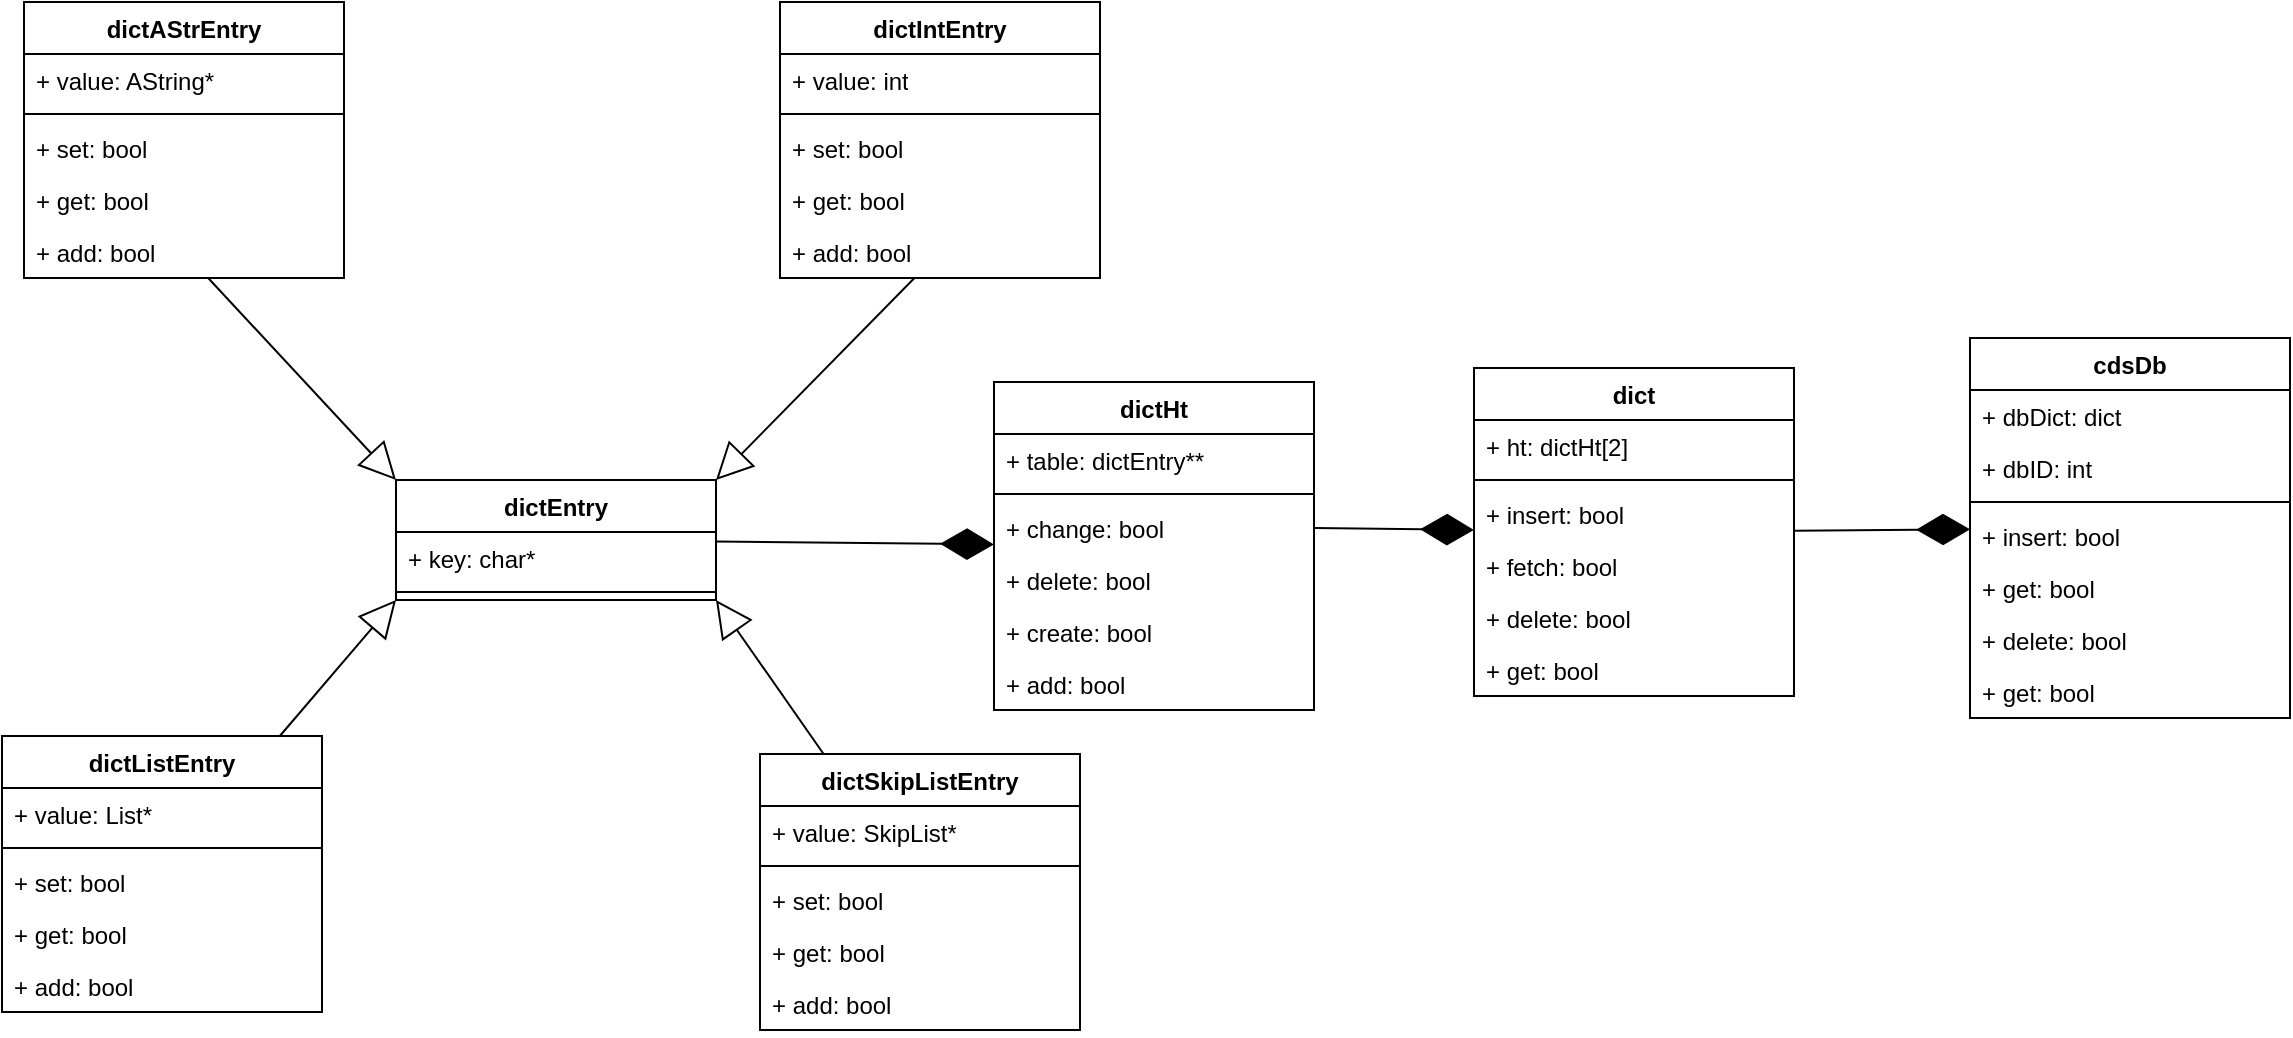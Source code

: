 <mxfile version="21.2.9" type="github">
  <diagram id="C5RBs43oDa-KdzZeNtuy" name="Page-1">
    <mxGraphModel dx="1140" dy="734" grid="0" gridSize="10" guides="1" tooltips="1" connect="1" arrows="1" fold="1" page="0" pageScale="1" pageWidth="827" pageHeight="1169" math="0" shadow="0">
      <root>
        <mxCell id="WIyWlLk6GJQsqaUBKTNV-0" />
        <mxCell id="WIyWlLk6GJQsqaUBKTNV-1" parent="WIyWlLk6GJQsqaUBKTNV-0" />
        <mxCell id="ylLFcZPBqMbPV-WnUnhJ-1" value="dictEntry" style="swimlane;fontStyle=1;align=center;verticalAlign=top;childLayout=stackLayout;horizontal=1;startSize=26;horizontalStack=0;resizeParent=1;resizeParentMax=0;resizeLast=0;collapsible=1;marginBottom=0;whiteSpace=wrap;html=1;" vertex="1" parent="WIyWlLk6GJQsqaUBKTNV-1">
          <mxGeometry x="290" y="360" width="160" height="60" as="geometry" />
        </mxCell>
        <mxCell id="ylLFcZPBqMbPV-WnUnhJ-2" value="+ key: char*" style="text;strokeColor=none;fillColor=none;align=left;verticalAlign=top;spacingLeft=4;spacingRight=4;overflow=hidden;rotatable=0;points=[[0,0.5],[1,0.5]];portConstraint=eastwest;whiteSpace=wrap;html=1;" vertex="1" parent="ylLFcZPBqMbPV-WnUnhJ-1">
          <mxGeometry y="26" width="160" height="26" as="geometry" />
        </mxCell>
        <mxCell id="ylLFcZPBqMbPV-WnUnhJ-3" value="" style="line;strokeWidth=1;fillColor=none;align=left;verticalAlign=middle;spacingTop=-1;spacingLeft=3;spacingRight=3;rotatable=0;labelPosition=right;points=[];portConstraint=eastwest;strokeColor=inherit;" vertex="1" parent="ylLFcZPBqMbPV-WnUnhJ-1">
          <mxGeometry y="52" width="160" height="8" as="geometry" />
        </mxCell>
        <mxCell id="ylLFcZPBqMbPV-WnUnhJ-4" value="dictAStrEntry" style="swimlane;fontStyle=1;align=center;verticalAlign=top;childLayout=stackLayout;horizontal=1;startSize=26;horizontalStack=0;resizeParent=1;resizeParentMax=0;resizeLast=0;collapsible=1;marginBottom=0;whiteSpace=wrap;html=1;" vertex="1" parent="WIyWlLk6GJQsqaUBKTNV-1">
          <mxGeometry x="104" y="121" width="160" height="138" as="geometry" />
        </mxCell>
        <mxCell id="ylLFcZPBqMbPV-WnUnhJ-5" value="+ value: AString*" style="text;strokeColor=none;fillColor=none;align=left;verticalAlign=top;spacingLeft=4;spacingRight=4;overflow=hidden;rotatable=0;points=[[0,0.5],[1,0.5]];portConstraint=eastwest;whiteSpace=wrap;html=1;" vertex="1" parent="ylLFcZPBqMbPV-WnUnhJ-4">
          <mxGeometry y="26" width="160" height="26" as="geometry" />
        </mxCell>
        <mxCell id="ylLFcZPBqMbPV-WnUnhJ-6" value="" style="line;strokeWidth=1;fillColor=none;align=left;verticalAlign=middle;spacingTop=-1;spacingLeft=3;spacingRight=3;rotatable=0;labelPosition=right;points=[];portConstraint=eastwest;strokeColor=inherit;" vertex="1" parent="ylLFcZPBqMbPV-WnUnhJ-4">
          <mxGeometry y="52" width="160" height="8" as="geometry" />
        </mxCell>
        <mxCell id="ylLFcZPBqMbPV-WnUnhJ-7" value="+ set: bool" style="text;strokeColor=none;fillColor=none;align=left;verticalAlign=top;spacingLeft=4;spacingRight=4;overflow=hidden;rotatable=0;points=[[0,0.5],[1,0.5]];portConstraint=eastwest;whiteSpace=wrap;html=1;" vertex="1" parent="ylLFcZPBqMbPV-WnUnhJ-4">
          <mxGeometry y="60" width="160" height="26" as="geometry" />
        </mxCell>
        <mxCell id="ylLFcZPBqMbPV-WnUnhJ-8" value="+ get: bool" style="text;strokeColor=none;fillColor=none;align=left;verticalAlign=top;spacingLeft=4;spacingRight=4;overflow=hidden;rotatable=0;points=[[0,0.5],[1,0.5]];portConstraint=eastwest;whiteSpace=wrap;html=1;" vertex="1" parent="ylLFcZPBqMbPV-WnUnhJ-4">
          <mxGeometry y="86" width="160" height="26" as="geometry" />
        </mxCell>
        <mxCell id="ylLFcZPBqMbPV-WnUnhJ-10" value="+ add: bool" style="text;strokeColor=none;fillColor=none;align=left;verticalAlign=top;spacingLeft=4;spacingRight=4;overflow=hidden;rotatable=0;points=[[0,0.5],[1,0.5]];portConstraint=eastwest;whiteSpace=wrap;html=1;" vertex="1" parent="ylLFcZPBqMbPV-WnUnhJ-4">
          <mxGeometry y="112" width="160" height="26" as="geometry" />
        </mxCell>
        <mxCell id="ylLFcZPBqMbPV-WnUnhJ-11" value="dictIntEntry" style="swimlane;fontStyle=1;align=center;verticalAlign=top;childLayout=stackLayout;horizontal=1;startSize=26;horizontalStack=0;resizeParent=1;resizeParentMax=0;resizeLast=0;collapsible=1;marginBottom=0;whiteSpace=wrap;html=1;" vertex="1" parent="WIyWlLk6GJQsqaUBKTNV-1">
          <mxGeometry x="482" y="121" width="160" height="138" as="geometry" />
        </mxCell>
        <mxCell id="ylLFcZPBqMbPV-WnUnhJ-12" value="+ value: int" style="text;strokeColor=none;fillColor=none;align=left;verticalAlign=top;spacingLeft=4;spacingRight=4;overflow=hidden;rotatable=0;points=[[0,0.5],[1,0.5]];portConstraint=eastwest;whiteSpace=wrap;html=1;" vertex="1" parent="ylLFcZPBqMbPV-WnUnhJ-11">
          <mxGeometry y="26" width="160" height="26" as="geometry" />
        </mxCell>
        <mxCell id="ylLFcZPBqMbPV-WnUnhJ-13" value="" style="line;strokeWidth=1;fillColor=none;align=left;verticalAlign=middle;spacingTop=-1;spacingLeft=3;spacingRight=3;rotatable=0;labelPosition=right;points=[];portConstraint=eastwest;strokeColor=inherit;" vertex="1" parent="ylLFcZPBqMbPV-WnUnhJ-11">
          <mxGeometry y="52" width="160" height="8" as="geometry" />
        </mxCell>
        <mxCell id="ylLFcZPBqMbPV-WnUnhJ-14" value="+ set: bool" style="text;strokeColor=none;fillColor=none;align=left;verticalAlign=top;spacingLeft=4;spacingRight=4;overflow=hidden;rotatable=0;points=[[0,0.5],[1,0.5]];portConstraint=eastwest;whiteSpace=wrap;html=1;" vertex="1" parent="ylLFcZPBqMbPV-WnUnhJ-11">
          <mxGeometry y="60" width="160" height="26" as="geometry" />
        </mxCell>
        <mxCell id="ylLFcZPBqMbPV-WnUnhJ-15" value="+ get: bool" style="text;strokeColor=none;fillColor=none;align=left;verticalAlign=top;spacingLeft=4;spacingRight=4;overflow=hidden;rotatable=0;points=[[0,0.5],[1,0.5]];portConstraint=eastwest;whiteSpace=wrap;html=1;" vertex="1" parent="ylLFcZPBqMbPV-WnUnhJ-11">
          <mxGeometry y="86" width="160" height="26" as="geometry" />
        </mxCell>
        <mxCell id="ylLFcZPBqMbPV-WnUnhJ-17" value="+ add: bool" style="text;strokeColor=none;fillColor=none;align=left;verticalAlign=top;spacingLeft=4;spacingRight=4;overflow=hidden;rotatable=0;points=[[0,0.5],[1,0.5]];portConstraint=eastwest;whiteSpace=wrap;html=1;" vertex="1" parent="ylLFcZPBqMbPV-WnUnhJ-11">
          <mxGeometry y="112" width="160" height="26" as="geometry" />
        </mxCell>
        <mxCell id="ylLFcZPBqMbPV-WnUnhJ-18" value="dictListEntry" style="swimlane;fontStyle=1;align=center;verticalAlign=top;childLayout=stackLayout;horizontal=1;startSize=26;horizontalStack=0;resizeParent=1;resizeParentMax=0;resizeLast=0;collapsible=1;marginBottom=0;whiteSpace=wrap;html=1;" vertex="1" parent="WIyWlLk6GJQsqaUBKTNV-1">
          <mxGeometry x="93" y="488" width="160" height="138" as="geometry" />
        </mxCell>
        <mxCell id="ylLFcZPBqMbPV-WnUnhJ-19" value="+ value: List*" style="text;strokeColor=none;fillColor=none;align=left;verticalAlign=top;spacingLeft=4;spacingRight=4;overflow=hidden;rotatable=0;points=[[0,0.5],[1,0.5]];portConstraint=eastwest;whiteSpace=wrap;html=1;" vertex="1" parent="ylLFcZPBqMbPV-WnUnhJ-18">
          <mxGeometry y="26" width="160" height="26" as="geometry" />
        </mxCell>
        <mxCell id="ylLFcZPBqMbPV-WnUnhJ-20" value="" style="line;strokeWidth=1;fillColor=none;align=left;verticalAlign=middle;spacingTop=-1;spacingLeft=3;spacingRight=3;rotatable=0;labelPosition=right;points=[];portConstraint=eastwest;strokeColor=inherit;" vertex="1" parent="ylLFcZPBqMbPV-WnUnhJ-18">
          <mxGeometry y="52" width="160" height="8" as="geometry" />
        </mxCell>
        <mxCell id="ylLFcZPBqMbPV-WnUnhJ-21" value="+ set: bool" style="text;strokeColor=none;fillColor=none;align=left;verticalAlign=top;spacingLeft=4;spacingRight=4;overflow=hidden;rotatable=0;points=[[0,0.5],[1,0.5]];portConstraint=eastwest;whiteSpace=wrap;html=1;" vertex="1" parent="ylLFcZPBqMbPV-WnUnhJ-18">
          <mxGeometry y="60" width="160" height="26" as="geometry" />
        </mxCell>
        <mxCell id="ylLFcZPBqMbPV-WnUnhJ-22" value="+ get: bool" style="text;strokeColor=none;fillColor=none;align=left;verticalAlign=top;spacingLeft=4;spacingRight=4;overflow=hidden;rotatable=0;points=[[0,0.5],[1,0.5]];portConstraint=eastwest;whiteSpace=wrap;html=1;" vertex="1" parent="ylLFcZPBqMbPV-WnUnhJ-18">
          <mxGeometry y="86" width="160" height="26" as="geometry" />
        </mxCell>
        <mxCell id="ylLFcZPBqMbPV-WnUnhJ-24" value="+ add: bool" style="text;strokeColor=none;fillColor=none;align=left;verticalAlign=top;spacingLeft=4;spacingRight=4;overflow=hidden;rotatable=0;points=[[0,0.5],[1,0.5]];portConstraint=eastwest;whiteSpace=wrap;html=1;" vertex="1" parent="ylLFcZPBqMbPV-WnUnhJ-18">
          <mxGeometry y="112" width="160" height="26" as="geometry" />
        </mxCell>
        <mxCell id="ylLFcZPBqMbPV-WnUnhJ-25" value="dictSkipListEntry" style="swimlane;fontStyle=1;align=center;verticalAlign=top;childLayout=stackLayout;horizontal=1;startSize=26;horizontalStack=0;resizeParent=1;resizeParentMax=0;resizeLast=0;collapsible=1;marginBottom=0;whiteSpace=wrap;html=1;" vertex="1" parent="WIyWlLk6GJQsqaUBKTNV-1">
          <mxGeometry x="472" y="497" width="160" height="138" as="geometry" />
        </mxCell>
        <mxCell id="ylLFcZPBqMbPV-WnUnhJ-26" value="+ value: SkipList*" style="text;strokeColor=none;fillColor=none;align=left;verticalAlign=top;spacingLeft=4;spacingRight=4;overflow=hidden;rotatable=0;points=[[0,0.5],[1,0.5]];portConstraint=eastwest;whiteSpace=wrap;html=1;" vertex="1" parent="ylLFcZPBqMbPV-WnUnhJ-25">
          <mxGeometry y="26" width="160" height="26" as="geometry" />
        </mxCell>
        <mxCell id="ylLFcZPBqMbPV-WnUnhJ-27" value="" style="line;strokeWidth=1;fillColor=none;align=left;verticalAlign=middle;spacingTop=-1;spacingLeft=3;spacingRight=3;rotatable=0;labelPosition=right;points=[];portConstraint=eastwest;strokeColor=inherit;" vertex="1" parent="ylLFcZPBqMbPV-WnUnhJ-25">
          <mxGeometry y="52" width="160" height="8" as="geometry" />
        </mxCell>
        <mxCell id="ylLFcZPBqMbPV-WnUnhJ-28" value="+ set: bool" style="text;strokeColor=none;fillColor=none;align=left;verticalAlign=top;spacingLeft=4;spacingRight=4;overflow=hidden;rotatable=0;points=[[0,0.5],[1,0.5]];portConstraint=eastwest;whiteSpace=wrap;html=1;" vertex="1" parent="ylLFcZPBqMbPV-WnUnhJ-25">
          <mxGeometry y="60" width="160" height="26" as="geometry" />
        </mxCell>
        <mxCell id="ylLFcZPBqMbPV-WnUnhJ-29" value="+ get: bool" style="text;strokeColor=none;fillColor=none;align=left;verticalAlign=top;spacingLeft=4;spacingRight=4;overflow=hidden;rotatable=0;points=[[0,0.5],[1,0.5]];portConstraint=eastwest;whiteSpace=wrap;html=1;" vertex="1" parent="ylLFcZPBqMbPV-WnUnhJ-25">
          <mxGeometry y="86" width="160" height="26" as="geometry" />
        </mxCell>
        <mxCell id="ylLFcZPBqMbPV-WnUnhJ-31" value="+ add: bool" style="text;strokeColor=none;fillColor=none;align=left;verticalAlign=top;spacingLeft=4;spacingRight=4;overflow=hidden;rotatable=0;points=[[0,0.5],[1,0.5]];portConstraint=eastwest;whiteSpace=wrap;html=1;" vertex="1" parent="ylLFcZPBqMbPV-WnUnhJ-25">
          <mxGeometry y="112" width="160" height="26" as="geometry" />
        </mxCell>
        <mxCell id="ylLFcZPBqMbPV-WnUnhJ-32" value="" style="endArrow=block;endSize=16;endFill=0;html=1;entryX=0;entryY=0;entryDx=0;entryDy=0;" edge="1" parent="WIyWlLk6GJQsqaUBKTNV-1" source="ylLFcZPBqMbPV-WnUnhJ-10" target="ylLFcZPBqMbPV-WnUnhJ-1">
          <mxGeometry width="160" relative="1" as="geometry">
            <mxPoint x="157" y="322" as="sourcePoint" />
            <mxPoint x="267" y="391" as="targetPoint" />
          </mxGeometry>
        </mxCell>
        <mxCell id="ylLFcZPBqMbPV-WnUnhJ-33" value="" style="endArrow=block;endSize=16;endFill=0;html=1;entryX=1;entryY=1;entryDx=0;entryDy=0;" edge="1" parent="WIyWlLk6GJQsqaUBKTNV-1" source="ylLFcZPBqMbPV-WnUnhJ-25" target="ylLFcZPBqMbPV-WnUnhJ-1">
          <mxGeometry width="160" relative="1" as="geometry">
            <mxPoint x="939" y="238" as="sourcePoint" />
            <mxPoint x="1049" y="307" as="targetPoint" />
          </mxGeometry>
        </mxCell>
        <mxCell id="ylLFcZPBqMbPV-WnUnhJ-34" value="" style="endArrow=block;endSize=16;endFill=0;html=1;entryX=1;entryY=0;entryDx=0;entryDy=0;" edge="1" parent="WIyWlLk6GJQsqaUBKTNV-1" source="ylLFcZPBqMbPV-WnUnhJ-17" target="ylLFcZPBqMbPV-WnUnhJ-1">
          <mxGeometry width="160" relative="1" as="geometry">
            <mxPoint x="521" y="305" as="sourcePoint" />
            <mxPoint x="614" y="413" as="targetPoint" />
          </mxGeometry>
        </mxCell>
        <mxCell id="ylLFcZPBqMbPV-WnUnhJ-35" value="" style="endArrow=block;endSize=16;endFill=0;html=1;entryX=0;entryY=1;entryDx=0;entryDy=0;" edge="1" parent="WIyWlLk6GJQsqaUBKTNV-1" source="ylLFcZPBqMbPV-WnUnhJ-18" target="ylLFcZPBqMbPV-WnUnhJ-1">
          <mxGeometry width="160" relative="1" as="geometry">
            <mxPoint x="797" y="519" as="sourcePoint" />
            <mxPoint x="907" y="588" as="targetPoint" />
          </mxGeometry>
        </mxCell>
        <mxCell id="ylLFcZPBqMbPV-WnUnhJ-43" value="dictHt" style="swimlane;fontStyle=1;align=center;verticalAlign=top;childLayout=stackLayout;horizontal=1;startSize=26;horizontalStack=0;resizeParent=1;resizeParentMax=0;resizeLast=0;collapsible=1;marginBottom=0;whiteSpace=wrap;html=1;" vertex="1" parent="WIyWlLk6GJQsqaUBKTNV-1">
          <mxGeometry x="589" y="311" width="160" height="164" as="geometry" />
        </mxCell>
        <mxCell id="ylLFcZPBqMbPV-WnUnhJ-44" value="+ table: dictEntry**" style="text;strokeColor=none;fillColor=none;align=left;verticalAlign=top;spacingLeft=4;spacingRight=4;overflow=hidden;rotatable=0;points=[[0,0.5],[1,0.5]];portConstraint=eastwest;whiteSpace=wrap;html=1;" vertex="1" parent="ylLFcZPBqMbPV-WnUnhJ-43">
          <mxGeometry y="26" width="160" height="26" as="geometry" />
        </mxCell>
        <mxCell id="ylLFcZPBqMbPV-WnUnhJ-45" value="" style="line;strokeWidth=1;fillColor=none;align=left;verticalAlign=middle;spacingTop=-1;spacingLeft=3;spacingRight=3;rotatable=0;labelPosition=right;points=[];portConstraint=eastwest;strokeColor=inherit;" vertex="1" parent="ylLFcZPBqMbPV-WnUnhJ-43">
          <mxGeometry y="52" width="160" height="8" as="geometry" />
        </mxCell>
        <mxCell id="ylLFcZPBqMbPV-WnUnhJ-46" value="+ change: bool" style="text;strokeColor=none;fillColor=none;align=left;verticalAlign=top;spacingLeft=4;spacingRight=4;overflow=hidden;rotatable=0;points=[[0,0.5],[1,0.5]];portConstraint=eastwest;whiteSpace=wrap;html=1;" vertex="1" parent="ylLFcZPBqMbPV-WnUnhJ-43">
          <mxGeometry y="60" width="160" height="26" as="geometry" />
        </mxCell>
        <mxCell id="ylLFcZPBqMbPV-WnUnhJ-47" value="+ delete: bool" style="text;strokeColor=none;fillColor=none;align=left;verticalAlign=top;spacingLeft=4;spacingRight=4;overflow=hidden;rotatable=0;points=[[0,0.5],[1,0.5]];portConstraint=eastwest;whiteSpace=wrap;html=1;" vertex="1" parent="ylLFcZPBqMbPV-WnUnhJ-43">
          <mxGeometry y="86" width="160" height="26" as="geometry" />
        </mxCell>
        <mxCell id="ylLFcZPBqMbPV-WnUnhJ-48" value="+ create: bool" style="text;strokeColor=none;fillColor=none;align=left;verticalAlign=top;spacingLeft=4;spacingRight=4;overflow=hidden;rotatable=0;points=[[0,0.5],[1,0.5]];portConstraint=eastwest;whiteSpace=wrap;html=1;" vertex="1" parent="ylLFcZPBqMbPV-WnUnhJ-43">
          <mxGeometry y="112" width="160" height="26" as="geometry" />
        </mxCell>
        <mxCell id="ylLFcZPBqMbPV-WnUnhJ-49" value="+ add: bool" style="text;strokeColor=none;fillColor=none;align=left;verticalAlign=top;spacingLeft=4;spacingRight=4;overflow=hidden;rotatable=0;points=[[0,0.5],[1,0.5]];portConstraint=eastwest;whiteSpace=wrap;html=1;" vertex="1" parent="ylLFcZPBqMbPV-WnUnhJ-43">
          <mxGeometry y="138" width="160" height="26" as="geometry" />
        </mxCell>
        <mxCell id="ylLFcZPBqMbPV-WnUnhJ-50" value="" style="endArrow=diamondThin;endFill=1;endSize=24;html=1;" edge="1" parent="WIyWlLk6GJQsqaUBKTNV-1" source="ylLFcZPBqMbPV-WnUnhJ-1" target="ylLFcZPBqMbPV-WnUnhJ-43">
          <mxGeometry width="160" relative="1" as="geometry">
            <mxPoint x="507" y="385" as="sourcePoint" />
            <mxPoint x="597" y="385" as="targetPoint" />
          </mxGeometry>
        </mxCell>
        <mxCell id="ylLFcZPBqMbPV-WnUnhJ-51" value="dict" style="swimlane;fontStyle=1;align=center;verticalAlign=top;childLayout=stackLayout;horizontal=1;startSize=26;horizontalStack=0;resizeParent=1;resizeParentMax=0;resizeLast=0;collapsible=1;marginBottom=0;whiteSpace=wrap;html=1;" vertex="1" parent="WIyWlLk6GJQsqaUBKTNV-1">
          <mxGeometry x="829" y="304" width="160" height="164" as="geometry" />
        </mxCell>
        <mxCell id="ylLFcZPBqMbPV-WnUnhJ-52" value="+ ht: dictHt[2]" style="text;strokeColor=none;fillColor=none;align=left;verticalAlign=top;spacingLeft=4;spacingRight=4;overflow=hidden;rotatable=0;points=[[0,0.5],[1,0.5]];portConstraint=eastwest;whiteSpace=wrap;html=1;" vertex="1" parent="ylLFcZPBqMbPV-WnUnhJ-51">
          <mxGeometry y="26" width="160" height="26" as="geometry" />
        </mxCell>
        <mxCell id="ylLFcZPBqMbPV-WnUnhJ-53" value="" style="line;strokeWidth=1;fillColor=none;align=left;verticalAlign=middle;spacingTop=-1;spacingLeft=3;spacingRight=3;rotatable=0;labelPosition=right;points=[];portConstraint=eastwest;strokeColor=inherit;" vertex="1" parent="ylLFcZPBqMbPV-WnUnhJ-51">
          <mxGeometry y="52" width="160" height="8" as="geometry" />
        </mxCell>
        <mxCell id="ylLFcZPBqMbPV-WnUnhJ-54" value="+ insert: bool" style="text;strokeColor=none;fillColor=none;align=left;verticalAlign=top;spacingLeft=4;spacingRight=4;overflow=hidden;rotatable=0;points=[[0,0.5],[1,0.5]];portConstraint=eastwest;whiteSpace=wrap;html=1;" vertex="1" parent="ylLFcZPBqMbPV-WnUnhJ-51">
          <mxGeometry y="60" width="160" height="26" as="geometry" />
        </mxCell>
        <mxCell id="ylLFcZPBqMbPV-WnUnhJ-55" value="+ fetch: bool" style="text;strokeColor=none;fillColor=none;align=left;verticalAlign=top;spacingLeft=4;spacingRight=4;overflow=hidden;rotatable=0;points=[[0,0.5],[1,0.5]];portConstraint=eastwest;whiteSpace=wrap;html=1;" vertex="1" parent="ylLFcZPBqMbPV-WnUnhJ-51">
          <mxGeometry y="86" width="160" height="26" as="geometry" />
        </mxCell>
        <mxCell id="ylLFcZPBqMbPV-WnUnhJ-56" value="+ delete: bool" style="text;strokeColor=none;fillColor=none;align=left;verticalAlign=top;spacingLeft=4;spacingRight=4;overflow=hidden;rotatable=0;points=[[0,0.5],[1,0.5]];portConstraint=eastwest;whiteSpace=wrap;html=1;" vertex="1" parent="ylLFcZPBqMbPV-WnUnhJ-51">
          <mxGeometry y="112" width="160" height="26" as="geometry" />
        </mxCell>
        <mxCell id="ylLFcZPBqMbPV-WnUnhJ-58" value="+ get: bool" style="text;strokeColor=none;fillColor=none;align=left;verticalAlign=top;spacingLeft=4;spacingRight=4;overflow=hidden;rotatable=0;points=[[0,0.5],[1,0.5]];portConstraint=eastwest;whiteSpace=wrap;html=1;" vertex="1" parent="ylLFcZPBqMbPV-WnUnhJ-51">
          <mxGeometry y="138" width="160" height="26" as="geometry" />
        </mxCell>
        <mxCell id="ylLFcZPBqMbPV-WnUnhJ-57" value="" style="endArrow=diamondThin;endFill=1;endSize=24;html=1;exitX=1;exitY=0.5;exitDx=0;exitDy=0;" edge="1" parent="WIyWlLk6GJQsqaUBKTNV-1" source="ylLFcZPBqMbPV-WnUnhJ-46" target="ylLFcZPBqMbPV-WnUnhJ-51">
          <mxGeometry width="160" relative="1" as="geometry">
            <mxPoint x="914" y="222" as="sourcePoint" />
            <mxPoint x="1053" y="223" as="targetPoint" />
          </mxGeometry>
        </mxCell>
        <mxCell id="ylLFcZPBqMbPV-WnUnhJ-59" value="cdsDb" style="swimlane;fontStyle=1;align=center;verticalAlign=top;childLayout=stackLayout;horizontal=1;startSize=26;horizontalStack=0;resizeParent=1;resizeParentMax=0;resizeLast=0;collapsible=1;marginBottom=0;whiteSpace=wrap;html=1;" vertex="1" parent="WIyWlLk6GJQsqaUBKTNV-1">
          <mxGeometry x="1077" y="289" width="160" height="190" as="geometry" />
        </mxCell>
        <mxCell id="ylLFcZPBqMbPV-WnUnhJ-60" value="+ dbDict: dict" style="text;strokeColor=none;fillColor=none;align=left;verticalAlign=top;spacingLeft=4;spacingRight=4;overflow=hidden;rotatable=0;points=[[0,0.5],[1,0.5]];portConstraint=eastwest;whiteSpace=wrap;html=1;" vertex="1" parent="ylLFcZPBqMbPV-WnUnhJ-59">
          <mxGeometry y="26" width="160" height="26" as="geometry" />
        </mxCell>
        <mxCell id="ylLFcZPBqMbPV-WnUnhJ-66" value="+ dbID: int" style="text;strokeColor=none;fillColor=none;align=left;verticalAlign=top;spacingLeft=4;spacingRight=4;overflow=hidden;rotatable=0;points=[[0,0.5],[1,0.5]];portConstraint=eastwest;whiteSpace=wrap;html=1;" vertex="1" parent="ylLFcZPBqMbPV-WnUnhJ-59">
          <mxGeometry y="52" width="160" height="26" as="geometry" />
        </mxCell>
        <mxCell id="ylLFcZPBqMbPV-WnUnhJ-61" value="" style="line;strokeWidth=1;fillColor=none;align=left;verticalAlign=middle;spacingTop=-1;spacingLeft=3;spacingRight=3;rotatable=0;labelPosition=right;points=[];portConstraint=eastwest;strokeColor=inherit;" vertex="1" parent="ylLFcZPBqMbPV-WnUnhJ-59">
          <mxGeometry y="78" width="160" height="8" as="geometry" />
        </mxCell>
        <mxCell id="ylLFcZPBqMbPV-WnUnhJ-62" value="+ insert: bool" style="text;strokeColor=none;fillColor=none;align=left;verticalAlign=top;spacingLeft=4;spacingRight=4;overflow=hidden;rotatable=0;points=[[0,0.5],[1,0.5]];portConstraint=eastwest;whiteSpace=wrap;html=1;" vertex="1" parent="ylLFcZPBqMbPV-WnUnhJ-59">
          <mxGeometry y="86" width="160" height="26" as="geometry" />
        </mxCell>
        <mxCell id="ylLFcZPBqMbPV-WnUnhJ-63" value="+ get: bool" style="text;strokeColor=none;fillColor=none;align=left;verticalAlign=top;spacingLeft=4;spacingRight=4;overflow=hidden;rotatable=0;points=[[0,0.5],[1,0.5]];portConstraint=eastwest;whiteSpace=wrap;html=1;" vertex="1" parent="ylLFcZPBqMbPV-WnUnhJ-59">
          <mxGeometry y="112" width="160" height="26" as="geometry" />
        </mxCell>
        <mxCell id="ylLFcZPBqMbPV-WnUnhJ-64" value="+ delete: bool" style="text;strokeColor=none;fillColor=none;align=left;verticalAlign=top;spacingLeft=4;spacingRight=4;overflow=hidden;rotatable=0;points=[[0,0.5],[1,0.5]];portConstraint=eastwest;whiteSpace=wrap;html=1;" vertex="1" parent="ylLFcZPBqMbPV-WnUnhJ-59">
          <mxGeometry y="138" width="160" height="26" as="geometry" />
        </mxCell>
        <mxCell id="ylLFcZPBqMbPV-WnUnhJ-65" value="+ get: bool" style="text;strokeColor=none;fillColor=none;align=left;verticalAlign=top;spacingLeft=4;spacingRight=4;overflow=hidden;rotatable=0;points=[[0,0.5],[1,0.5]];portConstraint=eastwest;whiteSpace=wrap;html=1;" vertex="1" parent="ylLFcZPBqMbPV-WnUnhJ-59">
          <mxGeometry y="164" width="160" height="26" as="geometry" />
        </mxCell>
        <mxCell id="ylLFcZPBqMbPV-WnUnhJ-68" value="" style="endArrow=diamondThin;endFill=1;endSize=24;html=1;" edge="1" parent="WIyWlLk6GJQsqaUBKTNV-1" source="ylLFcZPBqMbPV-WnUnhJ-51" target="ylLFcZPBqMbPV-WnUnhJ-59">
          <mxGeometry width="160" relative="1" as="geometry">
            <mxPoint x="896" y="576" as="sourcePoint" />
            <mxPoint x="976" y="577" as="targetPoint" />
          </mxGeometry>
        </mxCell>
      </root>
    </mxGraphModel>
  </diagram>
</mxfile>
